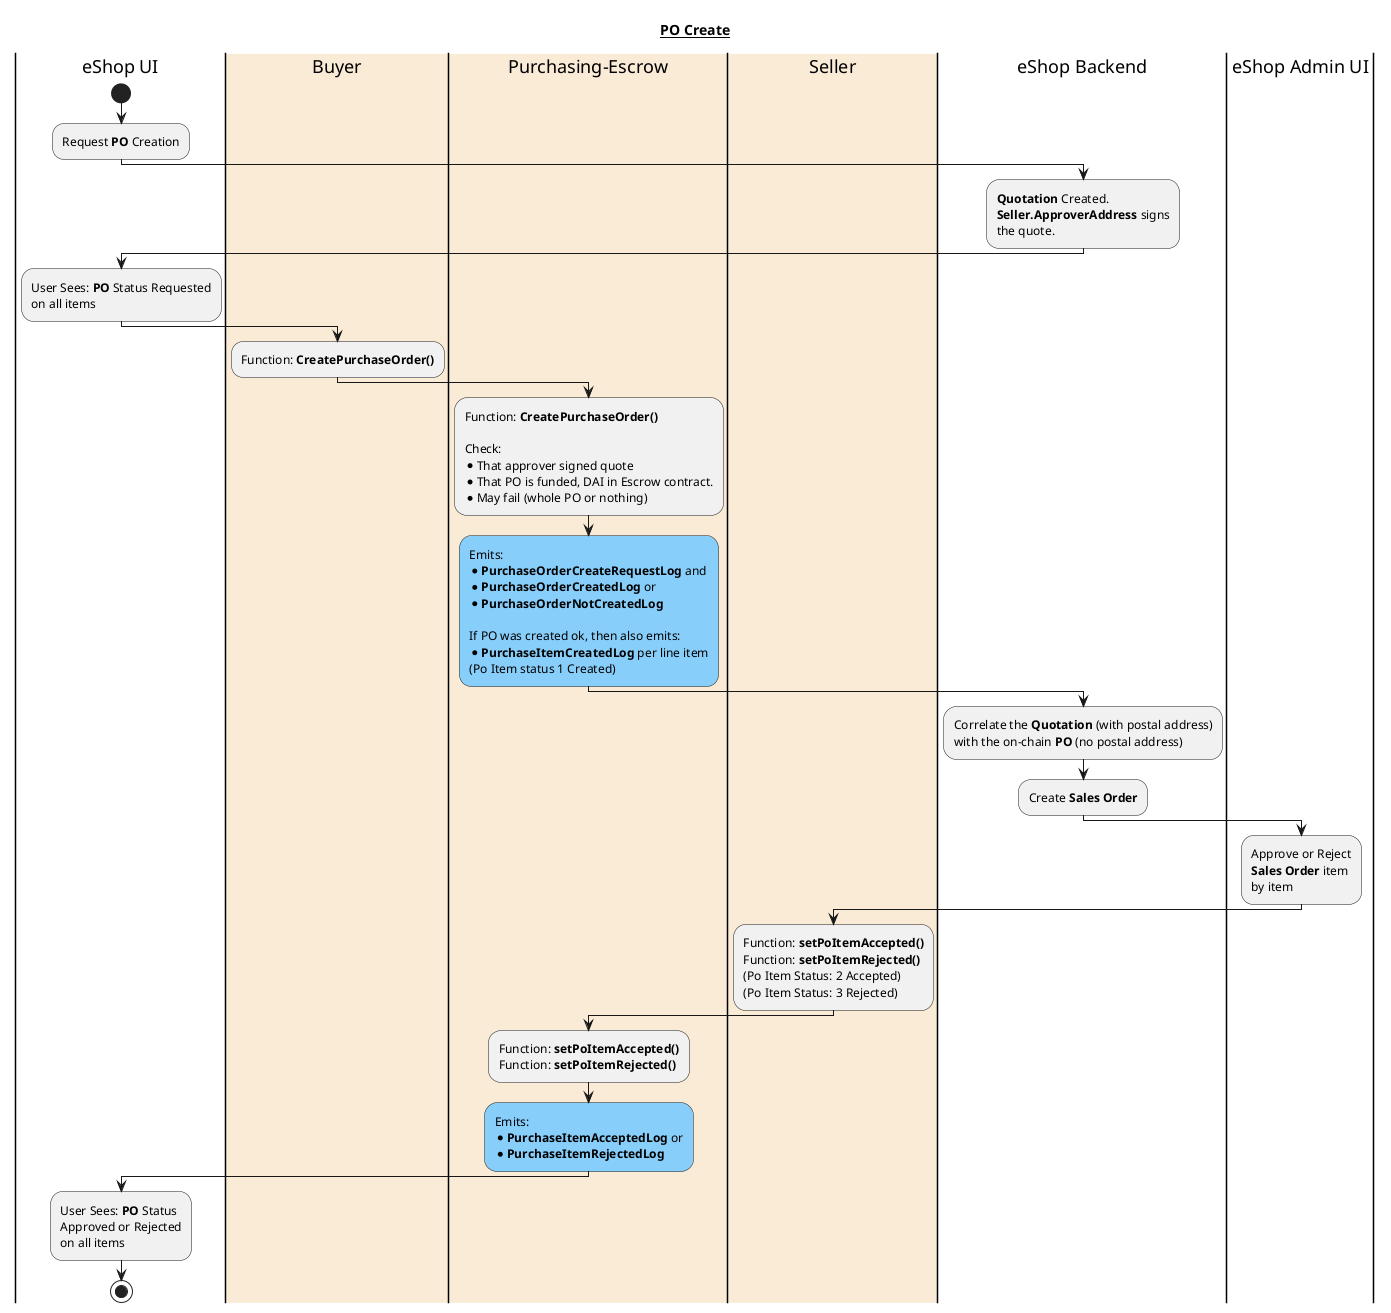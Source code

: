 ' PlantUML Diagram
@startuml
title __PO Create__
' Swimlanes
|eShop UI|
|#AntiqueWhite|Buyer| 
|#AntiqueWhite|Purchasing-Escrow| 
|#AntiqueWhite|Seller| 
|eShop Backend|
|eShop Admin UI|


|eShop UI|
start
:Request **PO** Creation;

|eShop Backend|
:**Quotation** Created.
**Seller.ApproverAddress** signs
the quote.;

|eShop UI|
:User Sees: **PO** Status Requested
on all items;

|Buyer| 
:Function: **CreatePurchaseOrder()**;

'-----------------------------------------------------------------
' Main Purchasing Creation
'-----------------------------------------------------------------
|Purchasing-Escrow| 
:Function: **CreatePurchaseOrder()**

Check:
* That approver signed quote
* That PO is funded, DAI in Escrow contract.
* May fail (whole PO or nothing);

#LightSkyBlue:Emits:
* **PurchaseOrderCreateRequestLog** and
* **PurchaseOrderCreatedLog** or 
* **PurchaseOrderNotCreatedLog**

If PO was created ok, then also emits:
* **PurchaseItemCreatedLog** per line item
(Po Item status 1 Created);

|eShop Backend|
:Correlate the **Quotation** (with postal address)
with the on-chain **PO** (no postal address);
:Create **Sales Order**;

|eShop Admin UI|
:Approve or Reject
**Sales Order** item
by item;

|Seller|
:Function: **setPoItemAccepted()**
Function: **setPoItemRejected()**
(Po Item Status: 2 Accepted)
(Po Item Status: 3 Rejected);

|Purchasing-Escrow|
:Function: **setPoItemAccepted()**
Function: **setPoItemRejected()**;

#LightSkyBLue:Emits:
* **PurchaseItemAcceptedLog** or
* **PurchaseItemRejectedLog**;

|eShop UI|
:User Sees: **PO** Status
Approved or Rejected
on all items;

stop

@enduml